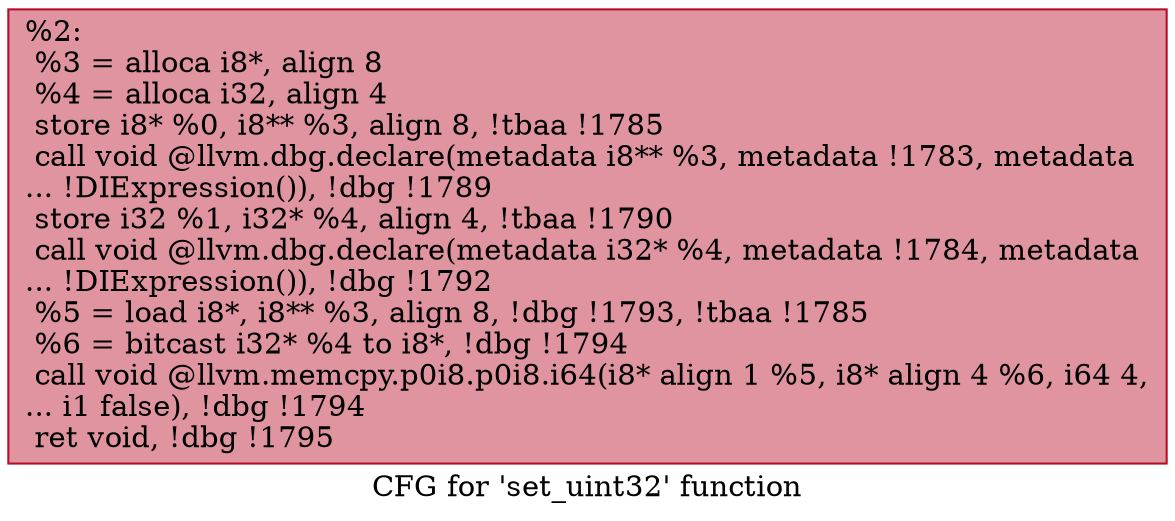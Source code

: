 digraph "CFG for 'set_uint32' function" {
	label="CFG for 'set_uint32' function";

	Node0x2224530 [shape=record,color="#b70d28ff", style=filled, fillcolor="#b70d2870",label="{%2:\l  %3 = alloca i8*, align 8\l  %4 = alloca i32, align 4\l  store i8* %0, i8** %3, align 8, !tbaa !1785\l  call void @llvm.dbg.declare(metadata i8** %3, metadata !1783, metadata\l... !DIExpression()), !dbg !1789\l  store i32 %1, i32* %4, align 4, !tbaa !1790\l  call void @llvm.dbg.declare(metadata i32* %4, metadata !1784, metadata\l... !DIExpression()), !dbg !1792\l  %5 = load i8*, i8** %3, align 8, !dbg !1793, !tbaa !1785\l  %6 = bitcast i32* %4 to i8*, !dbg !1794\l  call void @llvm.memcpy.p0i8.p0i8.i64(i8* align 1 %5, i8* align 4 %6, i64 4,\l... i1 false), !dbg !1794\l  ret void, !dbg !1795\l}"];
}
